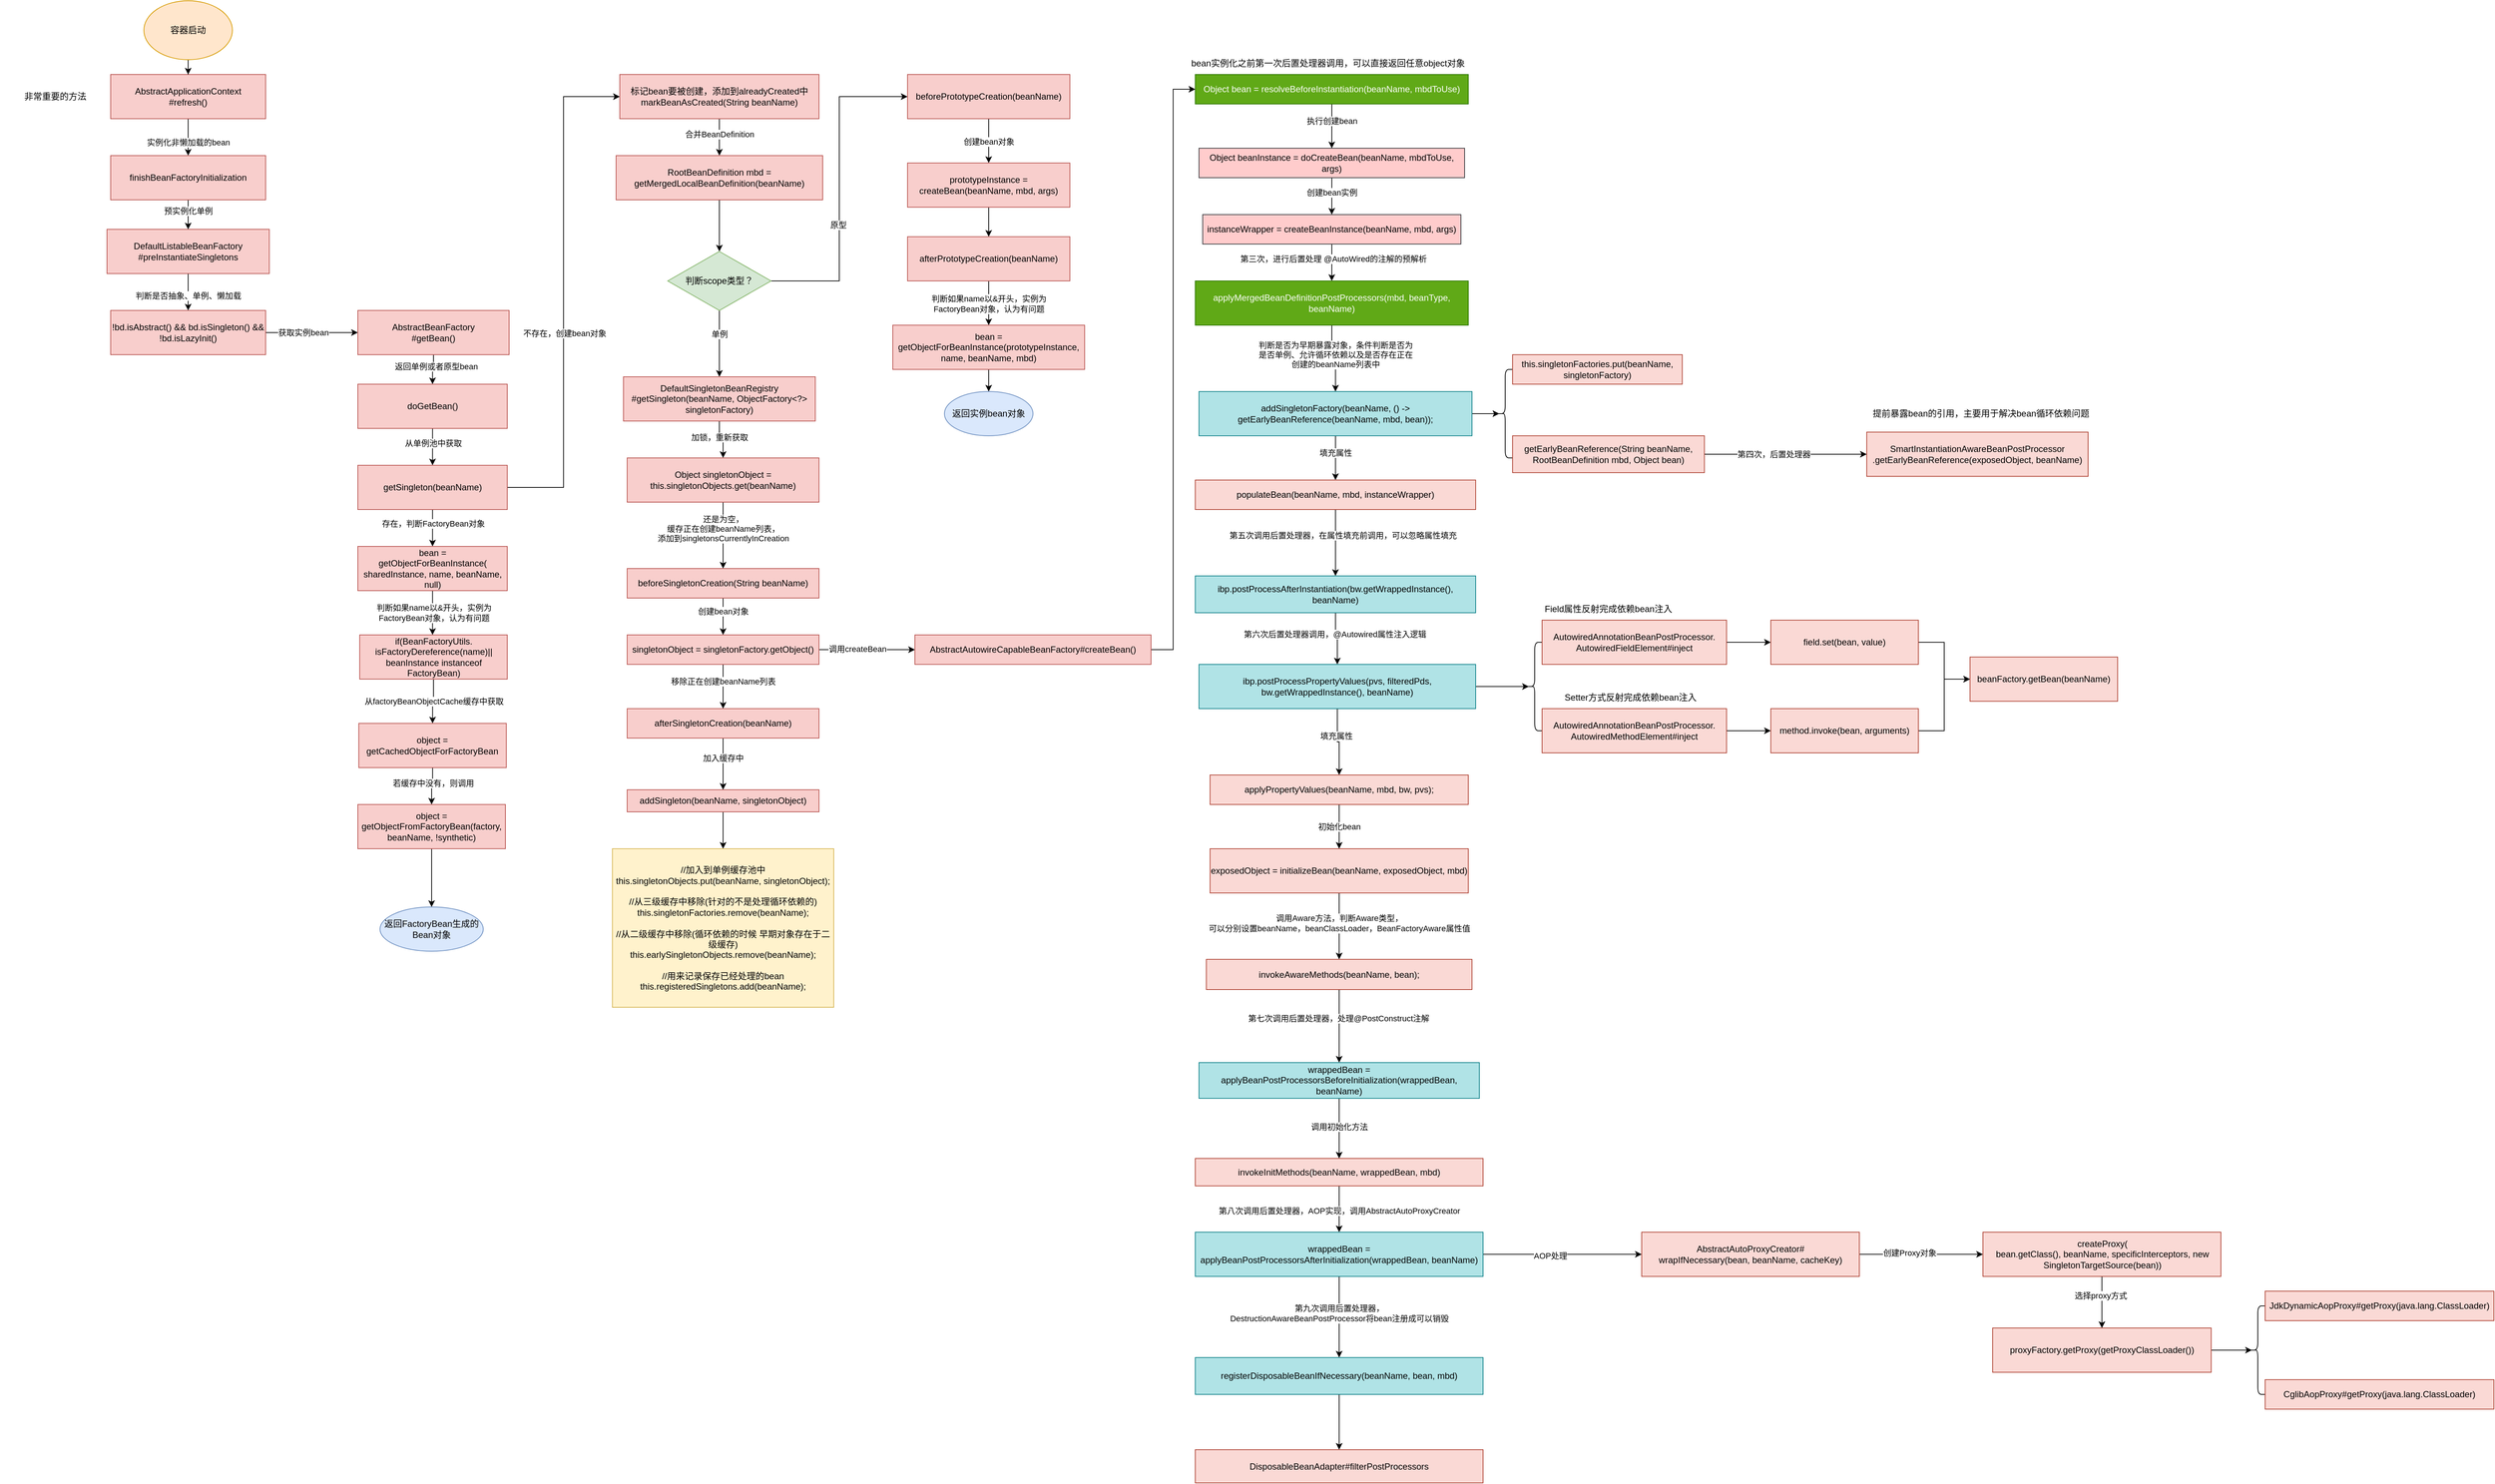 <mxfile version="17.4.3" type="github">
  <diagram id="w4uHxJY5UsQgHHnN7Xe6" name="第 1 页">
    <mxGraphModel dx="1609" dy="1605" grid="1" gridSize="10" guides="1" tooltips="1" connect="1" arrows="1" fold="1" page="1" pageScale="1" pageWidth="827" pageHeight="1169" math="0" shadow="0">
      <root>
        <mxCell id="0" />
        <mxCell id="1" parent="0" />
        <mxCell id="CFEKlHjBmbo5Hejxvnzg-6" value="" style="edgeStyle=orthogonalEdgeStyle;rounded=0;orthogonalLoop=1;jettySize=auto;html=1;" edge="1" parent="1" source="CFEKlHjBmbo5Hejxvnzg-1" target="CFEKlHjBmbo5Hejxvnzg-5">
          <mxGeometry relative="1" as="geometry" />
        </mxCell>
        <mxCell id="CFEKlHjBmbo5Hejxvnzg-7" value="实例化非懒加载的bean" style="edgeLabel;html=1;align=center;verticalAlign=middle;resizable=0;points=[];" vertex="1" connectable="0" parent="CFEKlHjBmbo5Hejxvnzg-6">
          <mxGeometry x="-0.26" y="3" relative="1" as="geometry">
            <mxPoint x="-3" y="13" as="offset" />
          </mxGeometry>
        </mxCell>
        <mxCell id="CFEKlHjBmbo5Hejxvnzg-1" value="AbstractApplicationContext&lt;br&gt;#refresh()" style="rounded=0;whiteSpace=wrap;html=1;fillColor=#f8cecc;strokeColor=#b85450;" vertex="1" parent="1">
          <mxGeometry x="20" y="40" width="210" height="60" as="geometry" />
        </mxCell>
        <mxCell id="CFEKlHjBmbo5Hejxvnzg-3" style="edgeStyle=orthogonalEdgeStyle;rounded=0;orthogonalLoop=1;jettySize=auto;html=1;entryX=0.5;entryY=0;entryDx=0;entryDy=0;" edge="1" parent="1" source="CFEKlHjBmbo5Hejxvnzg-2" target="CFEKlHjBmbo5Hejxvnzg-1">
          <mxGeometry relative="1" as="geometry" />
        </mxCell>
        <mxCell id="CFEKlHjBmbo5Hejxvnzg-2" value="容器启动" style="ellipse;whiteSpace=wrap;html=1;fillColor=#ffe6cc;strokeColor=#d79b00;" vertex="1" parent="1">
          <mxGeometry x="65" y="-60" width="120" height="80" as="geometry" />
        </mxCell>
        <mxCell id="CFEKlHjBmbo5Hejxvnzg-4" value="非常重要的方法" style="text;html=1;strokeColor=none;fillColor=none;align=center;verticalAlign=middle;whiteSpace=wrap;rounded=0;" vertex="1" parent="1">
          <mxGeometry x="-130" y="55" width="150" height="30" as="geometry" />
        </mxCell>
        <mxCell id="CFEKlHjBmbo5Hejxvnzg-9" value="" style="edgeStyle=orthogonalEdgeStyle;rounded=0;orthogonalLoop=1;jettySize=auto;html=1;" edge="1" parent="1" source="CFEKlHjBmbo5Hejxvnzg-5" target="CFEKlHjBmbo5Hejxvnzg-8">
          <mxGeometry relative="1" as="geometry" />
        </mxCell>
        <mxCell id="CFEKlHjBmbo5Hejxvnzg-10" value="预实例化单例" style="edgeLabel;html=1;align=center;verticalAlign=middle;resizable=0;points=[];" vertex="1" connectable="0" parent="CFEKlHjBmbo5Hejxvnzg-9">
          <mxGeometry x="-0.25" relative="1" as="geometry">
            <mxPoint as="offset" />
          </mxGeometry>
        </mxCell>
        <mxCell id="CFEKlHjBmbo5Hejxvnzg-5" value="finishBeanFactoryInitialization" style="whiteSpace=wrap;html=1;rounded=0;fillColor=#f8cecc;strokeColor=#b85450;" vertex="1" parent="1">
          <mxGeometry x="20" y="150" width="210" height="60" as="geometry" />
        </mxCell>
        <mxCell id="CFEKlHjBmbo5Hejxvnzg-12" value="" style="edgeStyle=orthogonalEdgeStyle;rounded=0;orthogonalLoop=1;jettySize=auto;html=1;" edge="1" parent="1" source="CFEKlHjBmbo5Hejxvnzg-8" target="CFEKlHjBmbo5Hejxvnzg-11">
          <mxGeometry relative="1" as="geometry" />
        </mxCell>
        <mxCell id="CFEKlHjBmbo5Hejxvnzg-13" value="判断是否抽象、单例、懒加载" style="edgeLabel;html=1;align=center;verticalAlign=middle;resizable=0;points=[];" vertex="1" connectable="0" parent="CFEKlHjBmbo5Hejxvnzg-12">
          <mxGeometry x="-0.296" relative="1" as="geometry">
            <mxPoint y="12" as="offset" />
          </mxGeometry>
        </mxCell>
        <mxCell id="CFEKlHjBmbo5Hejxvnzg-8" value="DefaultListableBeanFactory&lt;br&gt;#preInstantiateSingletons" style="whiteSpace=wrap;html=1;fillColor=#f8cecc;strokeColor=#b85450;rounded=0;" vertex="1" parent="1">
          <mxGeometry x="15" y="250" width="220" height="60" as="geometry" />
        </mxCell>
        <mxCell id="CFEKlHjBmbo5Hejxvnzg-15" value="" style="edgeStyle=orthogonalEdgeStyle;rounded=0;orthogonalLoop=1;jettySize=auto;html=1;" edge="1" parent="1" source="CFEKlHjBmbo5Hejxvnzg-11" target="CFEKlHjBmbo5Hejxvnzg-14">
          <mxGeometry relative="1" as="geometry" />
        </mxCell>
        <mxCell id="CFEKlHjBmbo5Hejxvnzg-16" value="获取实例bean" style="edgeLabel;html=1;align=center;verticalAlign=middle;resizable=0;points=[];" vertex="1" connectable="0" parent="CFEKlHjBmbo5Hejxvnzg-15">
          <mxGeometry x="-0.184" relative="1" as="geometry">
            <mxPoint as="offset" />
          </mxGeometry>
        </mxCell>
        <mxCell id="CFEKlHjBmbo5Hejxvnzg-11" value="!bd.isAbstract() &amp;amp;&amp;amp; bd.isSingleton() &amp;amp;&amp;amp; !bd.isLazyInit()" style="whiteSpace=wrap;html=1;fillColor=#f8cecc;strokeColor=#b85450;rounded=0;" vertex="1" parent="1">
          <mxGeometry x="20" y="360" width="210" height="60" as="geometry" />
        </mxCell>
        <mxCell id="CFEKlHjBmbo5Hejxvnzg-18" value="" style="edgeStyle=orthogonalEdgeStyle;rounded=0;orthogonalLoop=1;jettySize=auto;html=1;" edge="1" parent="1" source="CFEKlHjBmbo5Hejxvnzg-14" target="CFEKlHjBmbo5Hejxvnzg-17">
          <mxGeometry relative="1" as="geometry" />
        </mxCell>
        <mxCell id="CFEKlHjBmbo5Hejxvnzg-19" value="返回单例或者原型bean" style="edgeLabel;html=1;align=center;verticalAlign=middle;resizable=0;points=[];" vertex="1" connectable="0" parent="CFEKlHjBmbo5Hejxvnzg-18">
          <mxGeometry x="-0.259" y="3" relative="1" as="geometry">
            <mxPoint as="offset" />
          </mxGeometry>
        </mxCell>
        <mxCell id="CFEKlHjBmbo5Hejxvnzg-14" value="AbstractBeanFactory&lt;br&gt;#getBean()" style="whiteSpace=wrap;html=1;fillColor=#f8cecc;strokeColor=#b85450;rounded=0;" vertex="1" parent="1">
          <mxGeometry x="355" y="360" width="205" height="60" as="geometry" />
        </mxCell>
        <mxCell id="CFEKlHjBmbo5Hejxvnzg-21" value="" style="edgeStyle=orthogonalEdgeStyle;rounded=0;orthogonalLoop=1;jettySize=auto;html=1;" edge="1" parent="1" source="CFEKlHjBmbo5Hejxvnzg-17" target="CFEKlHjBmbo5Hejxvnzg-20">
          <mxGeometry relative="1" as="geometry" />
        </mxCell>
        <mxCell id="CFEKlHjBmbo5Hejxvnzg-22" value="从单例池中获取" style="edgeLabel;html=1;align=center;verticalAlign=middle;resizable=0;points=[];" vertex="1" connectable="0" parent="CFEKlHjBmbo5Hejxvnzg-21">
          <mxGeometry x="-0.281" y="1" relative="1" as="geometry">
            <mxPoint x="-1" y="2" as="offset" />
          </mxGeometry>
        </mxCell>
        <mxCell id="CFEKlHjBmbo5Hejxvnzg-17" value="doGetBean()" style="whiteSpace=wrap;html=1;fillColor=#f8cecc;strokeColor=#b85450;rounded=0;" vertex="1" parent="1">
          <mxGeometry x="355" y="460" width="202.5" height="60" as="geometry" />
        </mxCell>
        <mxCell id="CFEKlHjBmbo5Hejxvnzg-24" value="" style="edgeStyle=orthogonalEdgeStyle;rounded=0;orthogonalLoop=1;jettySize=auto;html=1;" edge="1" parent="1" source="CFEKlHjBmbo5Hejxvnzg-20" target="CFEKlHjBmbo5Hejxvnzg-23">
          <mxGeometry relative="1" as="geometry" />
        </mxCell>
        <mxCell id="CFEKlHjBmbo5Hejxvnzg-25" value="存在，判断FactoryBean对象" style="edgeLabel;html=1;align=center;verticalAlign=middle;resizable=0;points=[];" vertex="1" connectable="0" parent="CFEKlHjBmbo5Hejxvnzg-24">
          <mxGeometry x="-0.237" y="-1" relative="1" as="geometry">
            <mxPoint x="1" as="offset" />
          </mxGeometry>
        </mxCell>
        <mxCell id="CFEKlHjBmbo5Hejxvnzg-39" value="" style="edgeStyle=orthogonalEdgeStyle;rounded=0;orthogonalLoop=1;jettySize=auto;html=1;entryX=0;entryY=0.5;entryDx=0;entryDy=0;" edge="1" parent="1" source="CFEKlHjBmbo5Hejxvnzg-20" target="CFEKlHjBmbo5Hejxvnzg-38">
          <mxGeometry relative="1" as="geometry" />
        </mxCell>
        <mxCell id="CFEKlHjBmbo5Hejxvnzg-40" value="不存在，创建bean对象" style="edgeLabel;html=1;align=center;verticalAlign=middle;resizable=0;points=[];" vertex="1" connectable="0" parent="CFEKlHjBmbo5Hejxvnzg-39">
          <mxGeometry x="-0.163" y="-1" relative="1" as="geometry">
            <mxPoint as="offset" />
          </mxGeometry>
        </mxCell>
        <mxCell id="CFEKlHjBmbo5Hejxvnzg-20" value="getSingleton(beanName)" style="whiteSpace=wrap;html=1;fillColor=#f8cecc;strokeColor=#b85450;rounded=0;" vertex="1" parent="1">
          <mxGeometry x="355" y="570" width="202.5" height="60" as="geometry" />
        </mxCell>
        <mxCell id="CFEKlHjBmbo5Hejxvnzg-28" value="" style="edgeStyle=orthogonalEdgeStyle;rounded=0;orthogonalLoop=1;jettySize=auto;html=1;" edge="1" parent="1" source="CFEKlHjBmbo5Hejxvnzg-23" target="CFEKlHjBmbo5Hejxvnzg-27">
          <mxGeometry relative="1" as="geometry">
            <Array as="points">
              <mxPoint x="456" y="780" />
              <mxPoint x="456" y="780" />
            </Array>
          </mxGeometry>
        </mxCell>
        <mxCell id="CFEKlHjBmbo5Hejxvnzg-29" value="判断如果name以&amp;amp;开头，实例为&lt;br&gt;FactoryBean对象，认为有问题" style="edgeLabel;html=1;align=center;verticalAlign=middle;resizable=0;points=[];" vertex="1" connectable="0" parent="CFEKlHjBmbo5Hejxvnzg-28">
          <mxGeometry x="-0.662" relative="1" as="geometry">
            <mxPoint x="1" y="20" as="offset" />
          </mxGeometry>
        </mxCell>
        <mxCell id="CFEKlHjBmbo5Hejxvnzg-23" value="bean = &lt;br&gt;getObjectForBeanInstance(&lt;br&gt;sharedInstance, name, beanName, null)" style="whiteSpace=wrap;html=1;fillColor=#f8cecc;strokeColor=#b85450;rounded=0;" vertex="1" parent="1">
          <mxGeometry x="355" y="680" width="202.5" height="60" as="geometry" />
        </mxCell>
        <mxCell id="CFEKlHjBmbo5Hejxvnzg-31" value="" style="edgeStyle=orthogonalEdgeStyle;rounded=0;orthogonalLoop=1;jettySize=auto;html=1;" edge="1" parent="1" source="CFEKlHjBmbo5Hejxvnzg-27" target="CFEKlHjBmbo5Hejxvnzg-30">
          <mxGeometry relative="1" as="geometry" />
        </mxCell>
        <mxCell id="CFEKlHjBmbo5Hejxvnzg-32" value="从factoryBeanObjectCache缓存中获取" style="edgeLabel;html=1;align=center;verticalAlign=middle;resizable=0;points=[];" vertex="1" connectable="0" parent="CFEKlHjBmbo5Hejxvnzg-31">
          <mxGeometry x="-0.321" y="1" relative="1" as="geometry">
            <mxPoint x="-1" y="9" as="offset" />
          </mxGeometry>
        </mxCell>
        <mxCell id="CFEKlHjBmbo5Hejxvnzg-27" value="if(BeanFactoryUtils.&lt;br&gt;isFactoryDereference(name)||&lt;br&gt;beanInstance instanceof FactoryBean)" style="whiteSpace=wrap;html=1;fillColor=#f8cecc;strokeColor=#b85450;rounded=0;" vertex="1" parent="1">
          <mxGeometry x="357.5" y="800" width="200" height="60" as="geometry" />
        </mxCell>
        <mxCell id="CFEKlHjBmbo5Hejxvnzg-34" value="" style="edgeStyle=orthogonalEdgeStyle;rounded=0;orthogonalLoop=1;jettySize=auto;html=1;" edge="1" parent="1" source="CFEKlHjBmbo5Hejxvnzg-30" target="CFEKlHjBmbo5Hejxvnzg-33">
          <mxGeometry relative="1" as="geometry" />
        </mxCell>
        <mxCell id="CFEKlHjBmbo5Hejxvnzg-35" value="若缓存中没有，则调用" style="edgeLabel;html=1;align=center;verticalAlign=middle;resizable=0;points=[];" vertex="1" connectable="0" parent="CFEKlHjBmbo5Hejxvnzg-34">
          <mxGeometry x="-0.207" relative="1" as="geometry">
            <mxPoint as="offset" />
          </mxGeometry>
        </mxCell>
        <mxCell id="CFEKlHjBmbo5Hejxvnzg-30" value="object =&lt;br&gt;getCachedObjectForFactoryBean" style="whiteSpace=wrap;html=1;fillColor=#f8cecc;strokeColor=#b85450;rounded=0;" vertex="1" parent="1">
          <mxGeometry x="356.25" y="920" width="200" height="60" as="geometry" />
        </mxCell>
        <mxCell id="CFEKlHjBmbo5Hejxvnzg-37" value="" style="edgeStyle=orthogonalEdgeStyle;rounded=0;orthogonalLoop=1;jettySize=auto;html=1;" edge="1" parent="1" source="CFEKlHjBmbo5Hejxvnzg-33" target="CFEKlHjBmbo5Hejxvnzg-36">
          <mxGeometry relative="1" as="geometry" />
        </mxCell>
        <mxCell id="CFEKlHjBmbo5Hejxvnzg-33" value="object = getObjectFromFactoryBean(factory, beanName, !synthetic)" style="whiteSpace=wrap;html=1;fillColor=#f8cecc;strokeColor=#b85450;rounded=0;" vertex="1" parent="1">
          <mxGeometry x="355" y="1030" width="200" height="60" as="geometry" />
        </mxCell>
        <mxCell id="CFEKlHjBmbo5Hejxvnzg-36" value="返回FactoryBean生成的Bean对象" style="ellipse;whiteSpace=wrap;html=1;fillColor=#dae8fc;strokeColor=#6c8ebf;rounded=0;" vertex="1" parent="1">
          <mxGeometry x="385" y="1169" width="140" height="60" as="geometry" />
        </mxCell>
        <mxCell id="CFEKlHjBmbo5Hejxvnzg-44" value="" style="edgeStyle=orthogonalEdgeStyle;rounded=0;orthogonalLoop=1;jettySize=auto;html=1;" edge="1" parent="1" source="CFEKlHjBmbo5Hejxvnzg-38" target="CFEKlHjBmbo5Hejxvnzg-43">
          <mxGeometry relative="1" as="geometry" />
        </mxCell>
        <mxCell id="CFEKlHjBmbo5Hejxvnzg-45" value="合并BeanDefinition" style="edgeLabel;html=1;align=center;verticalAlign=middle;resizable=0;points=[];" vertex="1" connectable="0" parent="CFEKlHjBmbo5Hejxvnzg-44">
          <mxGeometry x="-0.306" relative="1" as="geometry">
            <mxPoint y="3" as="offset" />
          </mxGeometry>
        </mxCell>
        <mxCell id="CFEKlHjBmbo5Hejxvnzg-38" value="标记bean要被创建，添加到alreadyCreated中&lt;br&gt;markBeanAsCreated(String beanName)" style="whiteSpace=wrap;html=1;fillColor=#f8cecc;strokeColor=#b85450;rounded=0;" vertex="1" parent="1">
          <mxGeometry x="710" y="40" width="270" height="60" as="geometry" />
        </mxCell>
        <mxCell id="CFEKlHjBmbo5Hejxvnzg-47" value="" style="edgeStyle=orthogonalEdgeStyle;rounded=0;orthogonalLoop=1;jettySize=auto;html=1;" edge="1" parent="1" source="CFEKlHjBmbo5Hejxvnzg-43" target="CFEKlHjBmbo5Hejxvnzg-46">
          <mxGeometry relative="1" as="geometry" />
        </mxCell>
        <mxCell id="CFEKlHjBmbo5Hejxvnzg-43" value="RootBeanDefinition mbd = getMergedLocalBeanDefinition(beanName)" style="whiteSpace=wrap;html=1;fillColor=#f8cecc;strokeColor=#b85450;rounded=0;" vertex="1" parent="1">
          <mxGeometry x="705" y="150" width="280" height="60" as="geometry" />
        </mxCell>
        <mxCell id="CFEKlHjBmbo5Hejxvnzg-49" value="" style="edgeStyle=orthogonalEdgeStyle;rounded=0;orthogonalLoop=1;jettySize=auto;html=1;" edge="1" parent="1" source="CFEKlHjBmbo5Hejxvnzg-46" target="CFEKlHjBmbo5Hejxvnzg-48">
          <mxGeometry relative="1" as="geometry" />
        </mxCell>
        <mxCell id="CFEKlHjBmbo5Hejxvnzg-50" value="单例" style="edgeLabel;html=1;align=center;verticalAlign=middle;resizable=0;points=[];" vertex="1" connectable="0" parent="CFEKlHjBmbo5Hejxvnzg-49">
          <mxGeometry x="-0.296" relative="1" as="geometry">
            <mxPoint as="offset" />
          </mxGeometry>
        </mxCell>
        <mxCell id="CFEKlHjBmbo5Hejxvnzg-52" value="" style="edgeStyle=orthogonalEdgeStyle;rounded=0;orthogonalLoop=1;jettySize=auto;html=1;entryX=0;entryY=0.5;entryDx=0;entryDy=0;" edge="1" parent="1" source="CFEKlHjBmbo5Hejxvnzg-46" target="CFEKlHjBmbo5Hejxvnzg-51">
          <mxGeometry relative="1" as="geometry" />
        </mxCell>
        <mxCell id="CFEKlHjBmbo5Hejxvnzg-53" value="原型" style="edgeLabel;html=1;align=center;verticalAlign=middle;resizable=0;points=[];" vertex="1" connectable="0" parent="CFEKlHjBmbo5Hejxvnzg-52">
          <mxGeometry x="-0.222" y="2" relative="1" as="geometry">
            <mxPoint as="offset" />
          </mxGeometry>
        </mxCell>
        <mxCell id="CFEKlHjBmbo5Hejxvnzg-46" value="判断scope类型？" style="rhombus;whiteSpace=wrap;html=1;fillColor=#d5e8d4;strokeColor=#82b366;rounded=0;" vertex="1" parent="1">
          <mxGeometry x="775" y="280" width="140" height="80" as="geometry" />
        </mxCell>
        <mxCell id="CFEKlHjBmbo5Hejxvnzg-65" value="" style="edgeStyle=orthogonalEdgeStyle;rounded=0;orthogonalLoop=1;jettySize=auto;html=1;" edge="1" parent="1" source="CFEKlHjBmbo5Hejxvnzg-48" target="CFEKlHjBmbo5Hejxvnzg-64">
          <mxGeometry relative="1" as="geometry" />
        </mxCell>
        <mxCell id="CFEKlHjBmbo5Hejxvnzg-66" value="加锁，重新获取" style="edgeLabel;html=1;align=center;verticalAlign=middle;resizable=0;points=[];" vertex="1" connectable="0" parent="CFEKlHjBmbo5Hejxvnzg-65">
          <mxGeometry x="-0.313" y="-1" relative="1" as="geometry">
            <mxPoint x="1" y="3" as="offset" />
          </mxGeometry>
        </mxCell>
        <mxCell id="CFEKlHjBmbo5Hejxvnzg-48" value="DefaultSingletonBeanRegistry&lt;br&gt;#getSingleton(beanName, ObjectFactory&amp;lt;?&amp;gt; singletonFactory)" style="whiteSpace=wrap;html=1;fillColor=#f8cecc;strokeColor=#b85450;rounded=0;" vertex="1" parent="1">
          <mxGeometry x="715" y="450" width="260" height="60" as="geometry" />
        </mxCell>
        <mxCell id="CFEKlHjBmbo5Hejxvnzg-55" value="" style="edgeStyle=orthogonalEdgeStyle;rounded=0;orthogonalLoop=1;jettySize=auto;html=1;" edge="1" parent="1" source="CFEKlHjBmbo5Hejxvnzg-51" target="CFEKlHjBmbo5Hejxvnzg-54">
          <mxGeometry relative="1" as="geometry" />
        </mxCell>
        <mxCell id="CFEKlHjBmbo5Hejxvnzg-56" value="创建bean对象" style="edgeLabel;html=1;align=center;verticalAlign=middle;resizable=0;points=[];" vertex="1" connectable="0" parent="CFEKlHjBmbo5Hejxvnzg-55">
          <mxGeometry x="-0.258" y="-1" relative="1" as="geometry">
            <mxPoint x="1" y="8" as="offset" />
          </mxGeometry>
        </mxCell>
        <mxCell id="CFEKlHjBmbo5Hejxvnzg-51" value="beforePrototypeCreation(beanName)" style="whiteSpace=wrap;html=1;fillColor=#f8cecc;strokeColor=#b85450;rounded=0;" vertex="1" parent="1">
          <mxGeometry x="1100" y="40" width="220" height="60" as="geometry" />
        </mxCell>
        <mxCell id="CFEKlHjBmbo5Hejxvnzg-58" value="" style="edgeStyle=orthogonalEdgeStyle;rounded=0;orthogonalLoop=1;jettySize=auto;html=1;" edge="1" parent="1" source="CFEKlHjBmbo5Hejxvnzg-54" target="CFEKlHjBmbo5Hejxvnzg-57">
          <mxGeometry relative="1" as="geometry" />
        </mxCell>
        <mxCell id="CFEKlHjBmbo5Hejxvnzg-54" value="prototypeInstance = createBean(beanName, mbd, args)" style="whiteSpace=wrap;html=1;fillColor=#f8cecc;strokeColor=#b85450;rounded=0;" vertex="1" parent="1">
          <mxGeometry x="1100" y="160" width="220" height="60" as="geometry" />
        </mxCell>
        <mxCell id="CFEKlHjBmbo5Hejxvnzg-60" value="" style="edgeStyle=orthogonalEdgeStyle;rounded=0;orthogonalLoop=1;jettySize=auto;html=1;" edge="1" parent="1" source="CFEKlHjBmbo5Hejxvnzg-57" target="CFEKlHjBmbo5Hejxvnzg-59">
          <mxGeometry relative="1" as="geometry" />
        </mxCell>
        <mxCell id="CFEKlHjBmbo5Hejxvnzg-63" value="判断如果name以&amp;amp;开头，实例为&lt;br&gt;FactoryBean对象，认为有问题" style="edgeLabel;html=1;align=center;verticalAlign=middle;resizable=0;points=[];" vertex="1" connectable="0" parent="CFEKlHjBmbo5Hejxvnzg-60">
          <mxGeometry x="-0.258" relative="1" as="geometry">
            <mxPoint y="8" as="offset" />
          </mxGeometry>
        </mxCell>
        <mxCell id="CFEKlHjBmbo5Hejxvnzg-57" value="afterPrototypeCreation(beanName)" style="whiteSpace=wrap;html=1;fillColor=#f8cecc;strokeColor=#b85450;rounded=0;" vertex="1" parent="1">
          <mxGeometry x="1100" y="260" width="220" height="60" as="geometry" />
        </mxCell>
        <mxCell id="CFEKlHjBmbo5Hejxvnzg-62" value="" style="edgeStyle=orthogonalEdgeStyle;rounded=0;orthogonalLoop=1;jettySize=auto;html=1;" edge="1" parent="1" source="CFEKlHjBmbo5Hejxvnzg-59" target="CFEKlHjBmbo5Hejxvnzg-61">
          <mxGeometry relative="1" as="geometry" />
        </mxCell>
        <mxCell id="CFEKlHjBmbo5Hejxvnzg-59" value="bean = getObjectForBeanInstance(prototypeInstance, name, beanName, mbd)" style="whiteSpace=wrap;html=1;fillColor=#f8cecc;strokeColor=#b85450;rounded=0;" vertex="1" parent="1">
          <mxGeometry x="1080" y="380" width="260" height="60" as="geometry" />
        </mxCell>
        <mxCell id="CFEKlHjBmbo5Hejxvnzg-61" value="返回实例bean对象" style="ellipse;whiteSpace=wrap;html=1;fillColor=#dae8fc;strokeColor=#6c8ebf;rounded=0;" vertex="1" parent="1">
          <mxGeometry x="1150" y="470" width="120" height="60" as="geometry" />
        </mxCell>
        <mxCell id="CFEKlHjBmbo5Hejxvnzg-68" value="" style="edgeStyle=orthogonalEdgeStyle;rounded=0;orthogonalLoop=1;jettySize=auto;html=1;" edge="1" parent="1" source="CFEKlHjBmbo5Hejxvnzg-64" target="CFEKlHjBmbo5Hejxvnzg-67">
          <mxGeometry relative="1" as="geometry" />
        </mxCell>
        <mxCell id="CFEKlHjBmbo5Hejxvnzg-69" value="还是为空，&lt;br&gt;缓存正在创建beanName列表，&lt;br&gt;添加到singletonsCurrentlyInCreation" style="edgeLabel;html=1;align=center;verticalAlign=middle;resizable=0;points=[];" vertex="1" connectable="0" parent="CFEKlHjBmbo5Hejxvnzg-68">
          <mxGeometry x="-0.215" relative="1" as="geometry">
            <mxPoint as="offset" />
          </mxGeometry>
        </mxCell>
        <mxCell id="CFEKlHjBmbo5Hejxvnzg-64" value="Object singletonObject = this.singletonObjects.get(beanName)" style="whiteSpace=wrap;html=1;fillColor=#f8cecc;strokeColor=#b85450;rounded=0;" vertex="1" parent="1">
          <mxGeometry x="720" y="560" width="260" height="60" as="geometry" />
        </mxCell>
        <mxCell id="CFEKlHjBmbo5Hejxvnzg-71" value="" style="edgeStyle=orthogonalEdgeStyle;rounded=0;orthogonalLoop=1;jettySize=auto;html=1;" edge="1" parent="1" source="CFEKlHjBmbo5Hejxvnzg-67" target="CFEKlHjBmbo5Hejxvnzg-70">
          <mxGeometry relative="1" as="geometry" />
        </mxCell>
        <mxCell id="CFEKlHjBmbo5Hejxvnzg-74" value="创建bean对象" style="edgeLabel;html=1;align=center;verticalAlign=middle;resizable=0;points=[];" vertex="1" connectable="0" parent="CFEKlHjBmbo5Hejxvnzg-71">
          <mxGeometry x="-0.303" relative="1" as="geometry">
            <mxPoint as="offset" />
          </mxGeometry>
        </mxCell>
        <mxCell id="CFEKlHjBmbo5Hejxvnzg-67" value="beforeSingletonCreation(String beanName)" style="whiteSpace=wrap;html=1;fillColor=#f8cecc;strokeColor=#b85450;rounded=0;" vertex="1" parent="1">
          <mxGeometry x="720" y="710" width="260" height="40" as="geometry" />
        </mxCell>
        <mxCell id="CFEKlHjBmbo5Hejxvnzg-73" value="" style="edgeStyle=orthogonalEdgeStyle;rounded=0;orthogonalLoop=1;jettySize=auto;html=1;" edge="1" parent="1" source="CFEKlHjBmbo5Hejxvnzg-70" target="CFEKlHjBmbo5Hejxvnzg-72">
          <mxGeometry relative="1" as="geometry" />
        </mxCell>
        <mxCell id="CFEKlHjBmbo5Hejxvnzg-75" value="移除正在创建beanName列表" style="edgeLabel;html=1;align=center;verticalAlign=middle;resizable=0;points=[];" vertex="1" connectable="0" parent="CFEKlHjBmbo5Hejxvnzg-73">
          <mxGeometry x="-0.253" relative="1" as="geometry">
            <mxPoint as="offset" />
          </mxGeometry>
        </mxCell>
        <mxCell id="CFEKlHjBmbo5Hejxvnzg-88" value="" style="edgeStyle=orthogonalEdgeStyle;rounded=0;orthogonalLoop=1;jettySize=auto;html=1;" edge="1" parent="1" source="CFEKlHjBmbo5Hejxvnzg-70" target="CFEKlHjBmbo5Hejxvnzg-87">
          <mxGeometry relative="1" as="geometry" />
        </mxCell>
        <mxCell id="CFEKlHjBmbo5Hejxvnzg-89" value="调用createBean" style="edgeLabel;html=1;align=center;verticalAlign=middle;resizable=0;points=[];" vertex="1" connectable="0" parent="CFEKlHjBmbo5Hejxvnzg-88">
          <mxGeometry x="-0.209" y="1" relative="1" as="geometry">
            <mxPoint as="offset" />
          </mxGeometry>
        </mxCell>
        <mxCell id="CFEKlHjBmbo5Hejxvnzg-70" value="singletonObject = singletonFactory.getObject()" style="whiteSpace=wrap;html=1;fillColor=#f8cecc;strokeColor=#b85450;rounded=0;" vertex="1" parent="1">
          <mxGeometry x="720" y="800" width="260" height="40" as="geometry" />
        </mxCell>
        <mxCell id="CFEKlHjBmbo5Hejxvnzg-77" value="" style="edgeStyle=orthogonalEdgeStyle;rounded=0;orthogonalLoop=1;jettySize=auto;html=1;" edge="1" parent="1" source="CFEKlHjBmbo5Hejxvnzg-72" target="CFEKlHjBmbo5Hejxvnzg-76">
          <mxGeometry relative="1" as="geometry" />
        </mxCell>
        <mxCell id="CFEKlHjBmbo5Hejxvnzg-78" value="加入缓存中" style="edgeLabel;html=1;align=center;verticalAlign=middle;resizable=0;points=[];" vertex="1" connectable="0" parent="CFEKlHjBmbo5Hejxvnzg-77">
          <mxGeometry x="-0.222" relative="1" as="geometry">
            <mxPoint as="offset" />
          </mxGeometry>
        </mxCell>
        <mxCell id="CFEKlHjBmbo5Hejxvnzg-72" value="afterSingletonCreation(beanName)" style="whiteSpace=wrap;html=1;fillColor=#f8cecc;strokeColor=#b85450;rounded=0;" vertex="1" parent="1">
          <mxGeometry x="720" y="900" width="260" height="40" as="geometry" />
        </mxCell>
        <mxCell id="CFEKlHjBmbo5Hejxvnzg-86" value="" style="edgeStyle=orthogonalEdgeStyle;rounded=0;orthogonalLoop=1;jettySize=auto;html=1;" edge="1" parent="1" source="CFEKlHjBmbo5Hejxvnzg-76" target="CFEKlHjBmbo5Hejxvnzg-85">
          <mxGeometry relative="1" as="geometry" />
        </mxCell>
        <mxCell id="CFEKlHjBmbo5Hejxvnzg-76" value="addSingleton(beanName, singletonObject)" style="whiteSpace=wrap;html=1;fillColor=#f8cecc;strokeColor=#b85450;rounded=0;" vertex="1" parent="1">
          <mxGeometry x="720" y="1010" width="260" height="30" as="geometry" />
        </mxCell>
        <mxCell id="CFEKlHjBmbo5Hejxvnzg-85" value="&lt;div&gt;//加入到单例缓存池中&lt;/div&gt;&lt;div&gt;this.singletonObjects.put(beanName, singletonObject);&lt;/div&gt;&lt;div&gt;&lt;br&gt;&lt;/div&gt;&lt;div&gt;//从三级缓存中移除(针对的不是处理循环依赖的)&lt;/div&gt;&lt;div&gt;this.singletonFactories.remove(beanName);&lt;/div&gt;&lt;div&gt;&lt;br&gt;&lt;/div&gt;&lt;div&gt;//从二级缓存中移除(循环依赖的时候 早期对象存在于二级缓存)&lt;/div&gt;&lt;div&gt;this.earlySingletonObjects.remove(beanName);&lt;/div&gt;&lt;div&gt;&lt;br&gt;&lt;/div&gt;&lt;div&gt;//用来记录保存已经处理的bean&lt;/div&gt;&lt;div&gt;this.registeredSingletons.add(beanName);&lt;/div&gt;" style="whiteSpace=wrap;html=1;fillColor=#fff2cc;strokeColor=#d6b656;rounded=0;" vertex="1" parent="1">
          <mxGeometry x="700" y="1090" width="300" height="215" as="geometry" />
        </mxCell>
        <mxCell id="CFEKlHjBmbo5Hejxvnzg-91" value="" style="edgeStyle=orthogonalEdgeStyle;rounded=0;orthogonalLoop=1;jettySize=auto;html=1;entryX=0;entryY=0.5;entryDx=0;entryDy=0;" edge="1" parent="1" source="CFEKlHjBmbo5Hejxvnzg-87" target="CFEKlHjBmbo5Hejxvnzg-90">
          <mxGeometry relative="1" as="geometry" />
        </mxCell>
        <mxCell id="CFEKlHjBmbo5Hejxvnzg-87" value="AbstractAutowireCapableBeanFactory#createBean()" style="whiteSpace=wrap;html=1;fillColor=#f8cecc;strokeColor=#b85450;rounded=0;" vertex="1" parent="1">
          <mxGeometry x="1110" y="800" width="320" height="40" as="geometry" />
        </mxCell>
        <mxCell id="CFEKlHjBmbo5Hejxvnzg-94" value="" style="edgeStyle=orthogonalEdgeStyle;rounded=0;orthogonalLoop=1;jettySize=auto;html=1;" edge="1" parent="1" source="CFEKlHjBmbo5Hejxvnzg-90" target="CFEKlHjBmbo5Hejxvnzg-93">
          <mxGeometry relative="1" as="geometry" />
        </mxCell>
        <mxCell id="CFEKlHjBmbo5Hejxvnzg-95" value="执行创建bean" style="edgeLabel;html=1;align=center;verticalAlign=middle;resizable=0;points=[];" vertex="1" connectable="0" parent="CFEKlHjBmbo5Hejxvnzg-94">
          <mxGeometry x="-0.275" y="-2" relative="1" as="geometry">
            <mxPoint x="2" y="1" as="offset" />
          </mxGeometry>
        </mxCell>
        <mxCell id="CFEKlHjBmbo5Hejxvnzg-90" value="Object bean = resolveBeforeInstantiation(beanName, mbdToUse)" style="whiteSpace=wrap;html=1;fillColor=#60a917;strokeColor=#2D7600;rounded=0;fontColor=#ffffff;" vertex="1" parent="1">
          <mxGeometry x="1490" y="40" width="370" height="40" as="geometry" />
        </mxCell>
        <mxCell id="CFEKlHjBmbo5Hejxvnzg-92" value="bean实例化之前第一次后置处理器调用，可以直接返回任意object对象" style="text;html=1;strokeColor=none;fillColor=none;align=center;verticalAlign=middle;whiteSpace=wrap;rounded=0;" vertex="1" parent="1">
          <mxGeometry x="1470" y="10" width="400" height="30" as="geometry" />
        </mxCell>
        <mxCell id="CFEKlHjBmbo5Hejxvnzg-97" value="" style="edgeStyle=orthogonalEdgeStyle;rounded=0;orthogonalLoop=1;jettySize=auto;html=1;" edge="1" parent="1" source="CFEKlHjBmbo5Hejxvnzg-93" target="CFEKlHjBmbo5Hejxvnzg-96">
          <mxGeometry relative="1" as="geometry" />
        </mxCell>
        <mxCell id="CFEKlHjBmbo5Hejxvnzg-98" value="创建bean实例" style="edgeLabel;html=1;align=center;verticalAlign=middle;resizable=0;points=[];" vertex="1" connectable="0" parent="CFEKlHjBmbo5Hejxvnzg-97">
          <mxGeometry x="-0.222" y="1" relative="1" as="geometry">
            <mxPoint x="-1" as="offset" />
          </mxGeometry>
        </mxCell>
        <mxCell id="CFEKlHjBmbo5Hejxvnzg-93" value="Object beanInstance = doCreateBean(beanName, mbdToUse, args)" style="whiteSpace=wrap;html=1;fillColor=#ffcccc;strokeColor=#36393d;rounded=0;" vertex="1" parent="1">
          <mxGeometry x="1495" y="140" width="360" height="40" as="geometry" />
        </mxCell>
        <mxCell id="CFEKlHjBmbo5Hejxvnzg-100" value="" style="edgeStyle=orthogonalEdgeStyle;rounded=0;orthogonalLoop=1;jettySize=auto;html=1;" edge="1" parent="1" source="CFEKlHjBmbo5Hejxvnzg-96" target="CFEKlHjBmbo5Hejxvnzg-99">
          <mxGeometry relative="1" as="geometry" />
        </mxCell>
        <mxCell id="CFEKlHjBmbo5Hejxvnzg-101" value="第三次，进行后置处理 @AutoWired的注解的预解析" style="edgeLabel;html=1;align=center;verticalAlign=middle;resizable=0;points=[];" vertex="1" connectable="0" parent="CFEKlHjBmbo5Hejxvnzg-100">
          <mxGeometry x="-0.22" y="2" relative="1" as="geometry">
            <mxPoint as="offset" />
          </mxGeometry>
        </mxCell>
        <mxCell id="CFEKlHjBmbo5Hejxvnzg-96" value="instanceWrapper = createBeanInstance(beanName, mbd, args)" style="whiteSpace=wrap;html=1;fillColor=#ffcccc;strokeColor=#36393d;rounded=0;" vertex="1" parent="1">
          <mxGeometry x="1500" y="230" width="350" height="40" as="geometry" />
        </mxCell>
        <mxCell id="CFEKlHjBmbo5Hejxvnzg-103" value="" style="edgeStyle=orthogonalEdgeStyle;rounded=0;orthogonalLoop=1;jettySize=auto;html=1;" edge="1" parent="1" source="CFEKlHjBmbo5Hejxvnzg-99" target="CFEKlHjBmbo5Hejxvnzg-102">
          <mxGeometry relative="1" as="geometry" />
        </mxCell>
        <mxCell id="CFEKlHjBmbo5Hejxvnzg-104" value="判断是否为早期暴露对象，条件判断是否为&lt;br&gt;是否单例、允许循环依赖以及是否存在正在&lt;br&gt;创建的beanName列表中" style="edgeLabel;html=1;align=center;verticalAlign=middle;resizable=0;points=[];" vertex="1" connectable="0" parent="CFEKlHjBmbo5Hejxvnzg-103">
          <mxGeometry x="-0.237" y="3" relative="1" as="geometry">
            <mxPoint x="2" y="4" as="offset" />
          </mxGeometry>
        </mxCell>
        <mxCell id="CFEKlHjBmbo5Hejxvnzg-99" value="applyMergedBeanDefinitionPostProcessors(mbd, beanType, beanName)" style="whiteSpace=wrap;html=1;fillColor=#60a917;strokeColor=#2D7600;rounded=0;fontColor=#ffffff;" vertex="1" parent="1">
          <mxGeometry x="1490" y="320" width="370" height="60" as="geometry" />
        </mxCell>
        <mxCell id="CFEKlHjBmbo5Hejxvnzg-106" value="" style="edgeStyle=orthogonalEdgeStyle;rounded=0;orthogonalLoop=1;jettySize=auto;html=1;" edge="1" parent="1" source="CFEKlHjBmbo5Hejxvnzg-102" target="CFEKlHjBmbo5Hejxvnzg-105">
          <mxGeometry relative="1" as="geometry" />
        </mxCell>
        <mxCell id="CFEKlHjBmbo5Hejxvnzg-107" value="填充属性" style="edgeLabel;html=1;align=center;verticalAlign=middle;resizable=0;points=[];" vertex="1" connectable="0" parent="CFEKlHjBmbo5Hejxvnzg-106">
          <mxGeometry x="-0.242" relative="1" as="geometry">
            <mxPoint as="offset" />
          </mxGeometry>
        </mxCell>
        <mxCell id="CFEKlHjBmbo5Hejxvnzg-164" style="edgeStyle=orthogonalEdgeStyle;rounded=0;orthogonalLoop=1;jettySize=auto;html=1;entryX=0.1;entryY=0.5;entryDx=0;entryDy=0;entryPerimeter=0;" edge="1" parent="1" source="CFEKlHjBmbo5Hejxvnzg-102" target="CFEKlHjBmbo5Hejxvnzg-163">
          <mxGeometry relative="1" as="geometry" />
        </mxCell>
        <mxCell id="CFEKlHjBmbo5Hejxvnzg-102" value="addSingletonFactory(beanName, () -&amp;gt; getEarlyBeanReference(beanName, mbd, bean));" style="whiteSpace=wrap;html=1;fillColor=#b0e3e6;strokeColor=#0e8088;rounded=0;" vertex="1" parent="1">
          <mxGeometry x="1495" y="470" width="370" height="60" as="geometry" />
        </mxCell>
        <mxCell id="CFEKlHjBmbo5Hejxvnzg-109" value="" style="edgeStyle=orthogonalEdgeStyle;rounded=0;orthogonalLoop=1;jettySize=auto;html=1;" edge="1" parent="1" source="CFEKlHjBmbo5Hejxvnzg-105" target="CFEKlHjBmbo5Hejxvnzg-108">
          <mxGeometry relative="1" as="geometry" />
        </mxCell>
        <mxCell id="CFEKlHjBmbo5Hejxvnzg-110" value="第五次调用后置处理器，在属性填充前调用，可以忽略属性填充" style="edgeLabel;html=1;align=center;verticalAlign=middle;resizable=0;points=[];" vertex="1" connectable="0" parent="CFEKlHjBmbo5Hejxvnzg-109">
          <mxGeometry x="-0.237" y="1" relative="1" as="geometry">
            <mxPoint x="9" as="offset" />
          </mxGeometry>
        </mxCell>
        <mxCell id="CFEKlHjBmbo5Hejxvnzg-105" value="populateBean(beanName, mbd, instanceWrapper)" style="whiteSpace=wrap;html=1;fillColor=#fad9d5;strokeColor=#ae4132;rounded=0;" vertex="1" parent="1">
          <mxGeometry x="1490" y="590" width="380" height="40" as="geometry" />
        </mxCell>
        <mxCell id="CFEKlHjBmbo5Hejxvnzg-112" value="" style="edgeStyle=orthogonalEdgeStyle;rounded=0;orthogonalLoop=1;jettySize=auto;html=1;" edge="1" parent="1" source="CFEKlHjBmbo5Hejxvnzg-108" target="CFEKlHjBmbo5Hejxvnzg-111">
          <mxGeometry relative="1" as="geometry" />
        </mxCell>
        <mxCell id="CFEKlHjBmbo5Hejxvnzg-113" value="第六次后置处理器调用，@Autowired属性注入逻辑" style="edgeLabel;html=1;align=center;verticalAlign=middle;resizable=0;points=[];" vertex="1" connectable="0" parent="CFEKlHjBmbo5Hejxvnzg-112">
          <mxGeometry x="-0.212" y="-1" relative="1" as="geometry">
            <mxPoint as="offset" />
          </mxGeometry>
        </mxCell>
        <mxCell id="CFEKlHjBmbo5Hejxvnzg-108" value="ibp.postProcessAfterInstantiation(bw.getWrappedInstance(), beanName)" style="whiteSpace=wrap;html=1;fillColor=#b0e3e6;strokeColor=#0e8088;rounded=0;" vertex="1" parent="1">
          <mxGeometry x="1490" y="720" width="380" height="50" as="geometry" />
        </mxCell>
        <mxCell id="CFEKlHjBmbo5Hejxvnzg-115" value="" style="edgeStyle=orthogonalEdgeStyle;rounded=0;orthogonalLoop=1;jettySize=auto;html=1;" edge="1" parent="1" source="CFEKlHjBmbo5Hejxvnzg-111" target="CFEKlHjBmbo5Hejxvnzg-114">
          <mxGeometry relative="1" as="geometry" />
        </mxCell>
        <mxCell id="CFEKlHjBmbo5Hejxvnzg-116" value="填充属性" style="edgeLabel;html=1;align=center;verticalAlign=middle;resizable=0;points=[];" vertex="1" connectable="0" parent="CFEKlHjBmbo5Hejxvnzg-115">
          <mxGeometry x="-0.215" y="-2" relative="1" as="geometry">
            <mxPoint as="offset" />
          </mxGeometry>
        </mxCell>
        <mxCell id="CFEKlHjBmbo5Hejxvnzg-151" style="edgeStyle=orthogonalEdgeStyle;rounded=0;orthogonalLoop=1;jettySize=auto;html=1;entryX=0.1;entryY=0.5;entryDx=0;entryDy=0;entryPerimeter=0;" edge="1" parent="1" source="CFEKlHjBmbo5Hejxvnzg-111" target="CFEKlHjBmbo5Hejxvnzg-150">
          <mxGeometry relative="1" as="geometry" />
        </mxCell>
        <mxCell id="CFEKlHjBmbo5Hejxvnzg-111" value="ibp.postProcessPropertyValues(pvs, filteredPds, bw.getWrappedInstance(), beanName)" style="whiteSpace=wrap;html=1;fillColor=#b0e3e6;strokeColor=#0e8088;rounded=0;" vertex="1" parent="1">
          <mxGeometry x="1495" y="840" width="375" height="60" as="geometry" />
        </mxCell>
        <mxCell id="CFEKlHjBmbo5Hejxvnzg-118" value="" style="edgeStyle=orthogonalEdgeStyle;rounded=0;orthogonalLoop=1;jettySize=auto;html=1;" edge="1" parent="1" source="CFEKlHjBmbo5Hejxvnzg-114" target="CFEKlHjBmbo5Hejxvnzg-117">
          <mxGeometry relative="1" as="geometry" />
        </mxCell>
        <mxCell id="CFEKlHjBmbo5Hejxvnzg-119" value="初始化bean" style="edgeLabel;html=1;align=center;verticalAlign=middle;resizable=0;points=[];" vertex="1" connectable="0" parent="CFEKlHjBmbo5Hejxvnzg-118">
          <mxGeometry x="-0.294" y="-1" relative="1" as="geometry">
            <mxPoint x="1" y="9" as="offset" />
          </mxGeometry>
        </mxCell>
        <mxCell id="CFEKlHjBmbo5Hejxvnzg-114" value="applyPropertyValues(beanName, mbd, bw, pvs);" style="whiteSpace=wrap;html=1;fillColor=#fad9d5;strokeColor=#ae4132;rounded=0;" vertex="1" parent="1">
          <mxGeometry x="1510" y="990" width="350" height="40" as="geometry" />
        </mxCell>
        <mxCell id="CFEKlHjBmbo5Hejxvnzg-121" value="" style="edgeStyle=orthogonalEdgeStyle;rounded=0;orthogonalLoop=1;jettySize=auto;html=1;" edge="1" parent="1" source="CFEKlHjBmbo5Hejxvnzg-117" target="CFEKlHjBmbo5Hejxvnzg-120">
          <mxGeometry relative="1" as="geometry" />
        </mxCell>
        <mxCell id="CFEKlHjBmbo5Hejxvnzg-122" value="调用Aware方法，判断Aware类型，&lt;br&gt;可以分别设置beanName，beanClassLoader，BeanFactoryAware属性值" style="edgeLabel;html=1;align=center;verticalAlign=middle;resizable=0;points=[];" vertex="1" connectable="0" parent="CFEKlHjBmbo5Hejxvnzg-121">
          <mxGeometry x="-0.257" y="1" relative="1" as="geometry">
            <mxPoint x="-1" y="7" as="offset" />
          </mxGeometry>
        </mxCell>
        <mxCell id="CFEKlHjBmbo5Hejxvnzg-117" value="exposedObject = initializeBean(beanName, exposedObject, mbd)" style="whiteSpace=wrap;html=1;fillColor=#fad9d5;strokeColor=#ae4132;rounded=0;" vertex="1" parent="1">
          <mxGeometry x="1510" y="1090" width="350" height="60" as="geometry" />
        </mxCell>
        <mxCell id="CFEKlHjBmbo5Hejxvnzg-124" value="" style="edgeStyle=orthogonalEdgeStyle;rounded=0;orthogonalLoop=1;jettySize=auto;html=1;" edge="1" parent="1" source="CFEKlHjBmbo5Hejxvnzg-120" target="CFEKlHjBmbo5Hejxvnzg-123">
          <mxGeometry relative="1" as="geometry" />
        </mxCell>
        <mxCell id="CFEKlHjBmbo5Hejxvnzg-125" value="第七次调用后置处理器，处理@PostConstruct注解&lt;br&gt;" style="edgeLabel;html=1;align=center;verticalAlign=middle;resizable=0;points=[];" vertex="1" connectable="0" parent="CFEKlHjBmbo5Hejxvnzg-124">
          <mxGeometry x="-0.211" y="-1" relative="1" as="geometry">
            <mxPoint as="offset" />
          </mxGeometry>
        </mxCell>
        <mxCell id="CFEKlHjBmbo5Hejxvnzg-120" value="invokeAwareMethods(beanName, bean);" style="whiteSpace=wrap;html=1;fillColor=#fad9d5;strokeColor=#ae4132;rounded=0;" vertex="1" parent="1">
          <mxGeometry x="1505" y="1240" width="360" height="41" as="geometry" />
        </mxCell>
        <mxCell id="CFEKlHjBmbo5Hejxvnzg-127" value="" style="edgeStyle=orthogonalEdgeStyle;rounded=0;orthogonalLoop=1;jettySize=auto;html=1;" edge="1" parent="1" source="CFEKlHjBmbo5Hejxvnzg-123" target="CFEKlHjBmbo5Hejxvnzg-126">
          <mxGeometry relative="1" as="geometry" />
        </mxCell>
        <mxCell id="CFEKlHjBmbo5Hejxvnzg-128" value="调用初始化方法" style="edgeLabel;html=1;align=center;verticalAlign=middle;resizable=0;points=[];" vertex="1" connectable="0" parent="CFEKlHjBmbo5Hejxvnzg-127">
          <mxGeometry x="-0.275" y="1" relative="1" as="geometry">
            <mxPoint x="-1" y="9" as="offset" />
          </mxGeometry>
        </mxCell>
        <mxCell id="CFEKlHjBmbo5Hejxvnzg-123" value="wrappedBean = applyBeanPostProcessorsBeforeInitialization(wrappedBean, beanName)" style="whiteSpace=wrap;html=1;fillColor=#b0e3e6;strokeColor=#0e8088;rounded=0;" vertex="1" parent="1">
          <mxGeometry x="1495" y="1380" width="380" height="48.5" as="geometry" />
        </mxCell>
        <mxCell id="CFEKlHjBmbo5Hejxvnzg-130" value="" style="edgeStyle=orthogonalEdgeStyle;rounded=0;orthogonalLoop=1;jettySize=auto;html=1;" edge="1" parent="1" source="CFEKlHjBmbo5Hejxvnzg-126" target="CFEKlHjBmbo5Hejxvnzg-129">
          <mxGeometry relative="1" as="geometry" />
        </mxCell>
        <mxCell id="CFEKlHjBmbo5Hejxvnzg-131" value="第八次调用后置处理器，AOP实现，调用AbstractAutoProxyCreator" style="edgeLabel;html=1;align=center;verticalAlign=middle;resizable=0;points=[];" vertex="1" connectable="0" parent="CFEKlHjBmbo5Hejxvnzg-130">
          <mxGeometry x="-0.272" y="-1" relative="1" as="geometry">
            <mxPoint x="1" y="10" as="offset" />
          </mxGeometry>
        </mxCell>
        <mxCell id="CFEKlHjBmbo5Hejxvnzg-126" value="invokeInitMethods(beanName, wrappedBean, mbd)" style="whiteSpace=wrap;html=1;fillColor=#fad9d5;strokeColor=#ae4132;rounded=0;" vertex="1" parent="1">
          <mxGeometry x="1490" y="1510" width="390" height="37.25" as="geometry" />
        </mxCell>
        <mxCell id="CFEKlHjBmbo5Hejxvnzg-133" value="" style="edgeStyle=orthogonalEdgeStyle;rounded=0;orthogonalLoop=1;jettySize=auto;html=1;" edge="1" parent="1" source="CFEKlHjBmbo5Hejxvnzg-129" target="CFEKlHjBmbo5Hejxvnzg-132">
          <mxGeometry relative="1" as="geometry" />
        </mxCell>
        <mxCell id="CFEKlHjBmbo5Hejxvnzg-134" value="AOP处理" style="edgeLabel;html=1;align=center;verticalAlign=middle;resizable=0;points=[];" vertex="1" connectable="0" parent="CFEKlHjBmbo5Hejxvnzg-133">
          <mxGeometry x="-0.153" y="-2" relative="1" as="geometry">
            <mxPoint as="offset" />
          </mxGeometry>
        </mxCell>
        <mxCell id="CFEKlHjBmbo5Hejxvnzg-136" value="" style="edgeStyle=orthogonalEdgeStyle;rounded=0;orthogonalLoop=1;jettySize=auto;html=1;" edge="1" parent="1" source="CFEKlHjBmbo5Hejxvnzg-129" target="CFEKlHjBmbo5Hejxvnzg-135">
          <mxGeometry relative="1" as="geometry" />
        </mxCell>
        <mxCell id="CFEKlHjBmbo5Hejxvnzg-137" value="第九次调用后置处理器，&lt;br&gt;&lt;span style=&quot;font-size: 11px&quot;&gt;DestructionAwareBeanPostProcessor将bean注册成可以销毁&lt;/span&gt;" style="edgeLabel;html=1;align=center;verticalAlign=middle;resizable=0;points=[];" vertex="1" connectable="0" parent="CFEKlHjBmbo5Hejxvnzg-136">
          <mxGeometry x="-0.261" relative="1" as="geometry">
            <mxPoint y="9" as="offset" />
          </mxGeometry>
        </mxCell>
        <mxCell id="CFEKlHjBmbo5Hejxvnzg-129" value="wrappedBean = applyBeanPostProcessorsAfterInitialization(wrappedBean, beanName)" style="whiteSpace=wrap;html=1;fillColor=#b0e3e6;strokeColor=#0e8088;rounded=0;" vertex="1" parent="1">
          <mxGeometry x="1490" y="1610" width="390" height="60" as="geometry" />
        </mxCell>
        <mxCell id="CFEKlHjBmbo5Hejxvnzg-141" value="" style="edgeStyle=orthogonalEdgeStyle;rounded=0;orthogonalLoop=1;jettySize=auto;html=1;" edge="1" parent="1" source="CFEKlHjBmbo5Hejxvnzg-132" target="CFEKlHjBmbo5Hejxvnzg-140">
          <mxGeometry relative="1" as="geometry" />
        </mxCell>
        <mxCell id="CFEKlHjBmbo5Hejxvnzg-142" value="创建Proxy对象" style="edgeLabel;html=1;align=center;verticalAlign=middle;resizable=0;points=[];" vertex="1" connectable="0" parent="CFEKlHjBmbo5Hejxvnzg-141">
          <mxGeometry x="-0.196" y="2" relative="1" as="geometry">
            <mxPoint as="offset" />
          </mxGeometry>
        </mxCell>
        <mxCell id="CFEKlHjBmbo5Hejxvnzg-132" value="AbstractAutoProxyCreator#&lt;br&gt;wrapIfNecessary(bean, beanName, cacheKey)" style="whiteSpace=wrap;html=1;fillColor=#fad9d5;strokeColor=#ae4132;rounded=0;" vertex="1" parent="1">
          <mxGeometry x="2095" y="1610" width="295" height="60" as="geometry" />
        </mxCell>
        <mxCell id="CFEKlHjBmbo5Hejxvnzg-139" value="" style="edgeStyle=orthogonalEdgeStyle;rounded=0;orthogonalLoop=1;jettySize=auto;html=1;" edge="1" parent="1" source="CFEKlHjBmbo5Hejxvnzg-135" target="CFEKlHjBmbo5Hejxvnzg-138">
          <mxGeometry relative="1" as="geometry" />
        </mxCell>
        <mxCell id="CFEKlHjBmbo5Hejxvnzg-135" value="registerDisposableBeanIfNecessary(beanName, bean, mbd)" style="whiteSpace=wrap;html=1;fillColor=#b0e3e6;strokeColor=#0e8088;rounded=0;" vertex="1" parent="1">
          <mxGeometry x="1490" y="1780" width="390" height="50" as="geometry" />
        </mxCell>
        <mxCell id="CFEKlHjBmbo5Hejxvnzg-138" value="DisposableBeanAdapter#filterPostProcessors" style="whiteSpace=wrap;html=1;fillColor=#fad9d5;strokeColor=#ae4132;rounded=0;" vertex="1" parent="1">
          <mxGeometry x="1490" y="1905" width="390" height="45" as="geometry" />
        </mxCell>
        <mxCell id="CFEKlHjBmbo5Hejxvnzg-144" value="" style="edgeStyle=orthogonalEdgeStyle;rounded=0;orthogonalLoop=1;jettySize=auto;html=1;" edge="1" parent="1" source="CFEKlHjBmbo5Hejxvnzg-140" target="CFEKlHjBmbo5Hejxvnzg-143">
          <mxGeometry relative="1" as="geometry" />
        </mxCell>
        <mxCell id="CFEKlHjBmbo5Hejxvnzg-145" value="选择proxy方式" style="edgeLabel;html=1;align=center;verticalAlign=middle;resizable=0;points=[];" vertex="1" connectable="0" parent="CFEKlHjBmbo5Hejxvnzg-144">
          <mxGeometry x="-0.273" y="-2" relative="1" as="geometry">
            <mxPoint as="offset" />
          </mxGeometry>
        </mxCell>
        <mxCell id="CFEKlHjBmbo5Hejxvnzg-140" value="&lt;div&gt;createProxy(&lt;/div&gt;&lt;div&gt;&lt;span&gt;					&lt;/span&gt;bean.getClass(), beanName, specificInterceptors, new SingletonTargetSource(bean))&lt;/div&gt;" style="whiteSpace=wrap;html=1;fillColor=#fad9d5;strokeColor=#ae4132;rounded=0;" vertex="1" parent="1">
          <mxGeometry x="2557.5" y="1610" width="322.5" height="60" as="geometry" />
        </mxCell>
        <mxCell id="CFEKlHjBmbo5Hejxvnzg-147" style="edgeStyle=orthogonalEdgeStyle;rounded=0;orthogonalLoop=1;jettySize=auto;html=1;entryX=0.1;entryY=0.5;entryDx=0;entryDy=0;entryPerimeter=0;" edge="1" parent="1" source="CFEKlHjBmbo5Hejxvnzg-143" target="CFEKlHjBmbo5Hejxvnzg-146">
          <mxGeometry relative="1" as="geometry" />
        </mxCell>
        <mxCell id="CFEKlHjBmbo5Hejxvnzg-143" value="proxyFactory.getProxy(getProxyClassLoader())" style="whiteSpace=wrap;html=1;fillColor=#fad9d5;strokeColor=#ae4132;rounded=0;" vertex="1" parent="1">
          <mxGeometry x="2570.63" y="1740" width="296.25" height="60" as="geometry" />
        </mxCell>
        <mxCell id="CFEKlHjBmbo5Hejxvnzg-146" value="" style="shape=curlyBracket;whiteSpace=wrap;html=1;rounded=1;" vertex="1" parent="1">
          <mxGeometry x="2920" y="1710" width="20" height="120" as="geometry" />
        </mxCell>
        <mxCell id="CFEKlHjBmbo5Hejxvnzg-148" value="JdkDynamicAopProxy#getProxy(java.lang.ClassLoader)" style="rounded=0;whiteSpace=wrap;html=1;fillColor=#fad9d5;strokeColor=#ae4132;" vertex="1" parent="1">
          <mxGeometry x="2940" y="1690" width="310" height="40" as="geometry" />
        </mxCell>
        <mxCell id="CFEKlHjBmbo5Hejxvnzg-149" value="CglibAopProxy#getProxy(java.lang.ClassLoader)" style="rounded=0;whiteSpace=wrap;html=1;fillColor=#fad9d5;strokeColor=#ae4132;" vertex="1" parent="1">
          <mxGeometry x="2940" y="1810" width="310" height="40" as="geometry" />
        </mxCell>
        <mxCell id="CFEKlHjBmbo5Hejxvnzg-150" value="" style="shape=curlyBracket;whiteSpace=wrap;html=1;rounded=1;" vertex="1" parent="1">
          <mxGeometry x="1940" y="810" width="20" height="120" as="geometry" />
        </mxCell>
        <mxCell id="CFEKlHjBmbo5Hejxvnzg-159" value="" style="edgeStyle=orthogonalEdgeStyle;rounded=0;orthogonalLoop=1;jettySize=auto;html=1;" edge="1" parent="1" source="CFEKlHjBmbo5Hejxvnzg-152" target="CFEKlHjBmbo5Hejxvnzg-158">
          <mxGeometry relative="1" as="geometry" />
        </mxCell>
        <mxCell id="CFEKlHjBmbo5Hejxvnzg-152" value="AutowiredAnnotationBeanPostProcessor.&lt;br&gt;AutowiredFieldElement#inject" style="rounded=0;whiteSpace=wrap;html=1;fillColor=#fad9d5;strokeColor=#ae4132;" vertex="1" parent="1">
          <mxGeometry x="1960" y="780" width="250" height="60" as="geometry" />
        </mxCell>
        <mxCell id="CFEKlHjBmbo5Hejxvnzg-157" value="" style="edgeStyle=orthogonalEdgeStyle;rounded=0;orthogonalLoop=1;jettySize=auto;html=1;" edge="1" parent="1" source="CFEKlHjBmbo5Hejxvnzg-153" target="CFEKlHjBmbo5Hejxvnzg-156">
          <mxGeometry relative="1" as="geometry" />
        </mxCell>
        <mxCell id="CFEKlHjBmbo5Hejxvnzg-153" value="AutowiredAnnotationBeanPostProcessor.&lt;br&gt;AutowiredMethodElement#inject" style="rounded=0;whiteSpace=wrap;html=1;fillColor=#fad9d5;strokeColor=#ae4132;" vertex="1" parent="1">
          <mxGeometry x="1960" y="900" width="250" height="60" as="geometry" />
        </mxCell>
        <mxCell id="CFEKlHjBmbo5Hejxvnzg-154" value="Field属性反射完成依赖bean注入" style="text;html=1;strokeColor=none;fillColor=none;align=center;verticalAlign=middle;whiteSpace=wrap;rounded=0;" vertex="1" parent="1">
          <mxGeometry x="1960" y="750" width="180" height="30" as="geometry" />
        </mxCell>
        <mxCell id="CFEKlHjBmbo5Hejxvnzg-155" value="Setter方式反射完成依赖bean注入" style="text;html=1;strokeColor=none;fillColor=none;align=center;verticalAlign=middle;whiteSpace=wrap;rounded=0;" vertex="1" parent="1">
          <mxGeometry x="1970" y="870" width="220" height="30" as="geometry" />
        </mxCell>
        <mxCell id="CFEKlHjBmbo5Hejxvnzg-162" style="edgeStyle=orthogonalEdgeStyle;rounded=0;orthogonalLoop=1;jettySize=auto;html=1;entryX=0;entryY=0.5;entryDx=0;entryDy=0;" edge="1" parent="1" source="CFEKlHjBmbo5Hejxvnzg-156" target="CFEKlHjBmbo5Hejxvnzg-160">
          <mxGeometry relative="1" as="geometry" />
        </mxCell>
        <mxCell id="CFEKlHjBmbo5Hejxvnzg-156" value="method.invoke(bean, arguments)" style="whiteSpace=wrap;html=1;fillColor=#fad9d5;strokeColor=#ae4132;rounded=0;" vertex="1" parent="1">
          <mxGeometry x="2270" y="900" width="200" height="60" as="geometry" />
        </mxCell>
        <mxCell id="CFEKlHjBmbo5Hejxvnzg-161" style="edgeStyle=orthogonalEdgeStyle;rounded=0;orthogonalLoop=1;jettySize=auto;html=1;" edge="1" parent="1" source="CFEKlHjBmbo5Hejxvnzg-158" target="CFEKlHjBmbo5Hejxvnzg-160">
          <mxGeometry relative="1" as="geometry" />
        </mxCell>
        <mxCell id="CFEKlHjBmbo5Hejxvnzg-158" value="field.set(bean, value)" style="whiteSpace=wrap;html=1;fillColor=#fad9d5;strokeColor=#ae4132;rounded=0;" vertex="1" parent="1">
          <mxGeometry x="2270" y="780" width="200" height="60" as="geometry" />
        </mxCell>
        <mxCell id="CFEKlHjBmbo5Hejxvnzg-160" value="beanFactory.getBean(beanName)" style="rounded=0;whiteSpace=wrap;html=1;fillColor=#fad9d5;strokeColor=#ae4132;" vertex="1" parent="1">
          <mxGeometry x="2540" y="830" width="200" height="60" as="geometry" />
        </mxCell>
        <mxCell id="CFEKlHjBmbo5Hejxvnzg-163" value="" style="shape=curlyBracket;whiteSpace=wrap;html=1;rounded=1;" vertex="1" parent="1">
          <mxGeometry x="1900" y="440" width="20" height="120" as="geometry" />
        </mxCell>
        <mxCell id="CFEKlHjBmbo5Hejxvnzg-165" value="this.singletonFactories.put(beanName, singletonFactory)" style="rounded=0;whiteSpace=wrap;html=1;fillColor=#fad9d5;strokeColor=#ae4132;" vertex="1" parent="1">
          <mxGeometry x="1920" y="420" width="230" height="40" as="geometry" />
        </mxCell>
        <mxCell id="CFEKlHjBmbo5Hejxvnzg-168" value="" style="edgeStyle=orthogonalEdgeStyle;rounded=0;orthogonalLoop=1;jettySize=auto;html=1;" edge="1" parent="1" source="CFEKlHjBmbo5Hejxvnzg-166" target="CFEKlHjBmbo5Hejxvnzg-167">
          <mxGeometry relative="1" as="geometry" />
        </mxCell>
        <mxCell id="CFEKlHjBmbo5Hejxvnzg-169" value="第四次，后置处理器" style="edgeLabel;html=1;align=center;verticalAlign=middle;resizable=0;points=[];" vertex="1" connectable="0" parent="CFEKlHjBmbo5Hejxvnzg-168">
          <mxGeometry x="-0.148" relative="1" as="geometry">
            <mxPoint as="offset" />
          </mxGeometry>
        </mxCell>
        <mxCell id="CFEKlHjBmbo5Hejxvnzg-166" value="getEarlyBeanReference(String beanName, RootBeanDefinition mbd, Object bean)" style="rounded=0;whiteSpace=wrap;html=1;fillColor=#fad9d5;strokeColor=#ae4132;" vertex="1" parent="1">
          <mxGeometry x="1920" y="530" width="260" height="50" as="geometry" />
        </mxCell>
        <mxCell id="CFEKlHjBmbo5Hejxvnzg-167" value="SmartInstantiationAwareBeanPostProcessor&lt;br&gt;.getEarlyBeanReference(exposedObject, beanName)" style="whiteSpace=wrap;html=1;fillColor=#fad9d5;strokeColor=#ae4132;rounded=0;" vertex="1" parent="1">
          <mxGeometry x="2400" y="525" width="300" height="60" as="geometry" />
        </mxCell>
        <mxCell id="CFEKlHjBmbo5Hejxvnzg-170" value="提前暴露bean的引用，主要用于解决bean循环依赖问题" style="text;html=1;strokeColor=none;fillColor=none;align=center;verticalAlign=middle;whiteSpace=wrap;rounded=0;" vertex="1" parent="1">
          <mxGeometry x="2390" y="485" width="330" height="30" as="geometry" />
        </mxCell>
      </root>
    </mxGraphModel>
  </diagram>
</mxfile>
